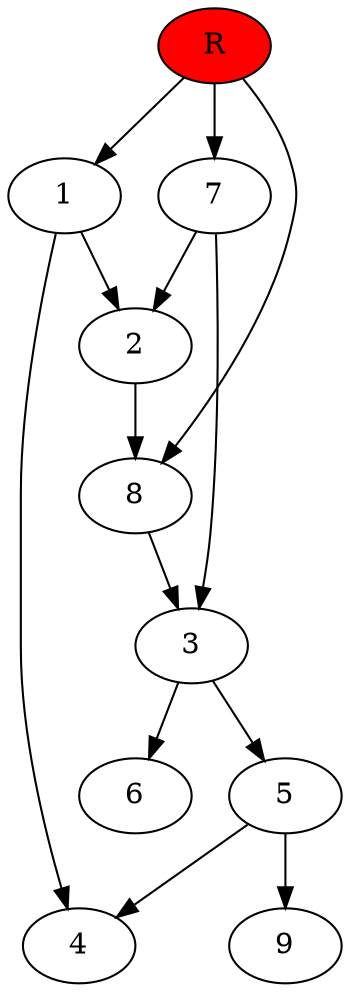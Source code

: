 digraph prb38803 {
	1
	2
	3
	4
	5
	6
	7
	8
	R [fillcolor="#ff0000" style=filled]
	1 -> 2
	1 -> 4
	2 -> 8
	3 -> 5
	3 -> 6
	5 -> 4
	5 -> 9
	7 -> 2
	7 -> 3
	8 -> 3
	R -> 1
	R -> 7
	R -> 8
}
